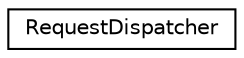 digraph "Graphical Class Hierarchy"
{
  edge [fontname="Helvetica",fontsize="10",labelfontname="Helvetica",labelfontsize="10"];
  node [fontname="Helvetica",fontsize="10",shape=record];
  rankdir="LR";
  Node0 [label="RequestDispatcher",height=0.2,width=0.4,color="black", fillcolor="white", style="filled",URL="$class_request_dispatcher.html",tooltip="The RequestDispatcher class can be used to dispatch a requisition to a page. "];
}
